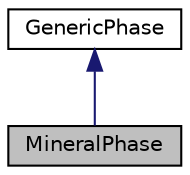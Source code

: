 digraph "MineralPhase"
{
 // INTERACTIVE_SVG=YES
 // LATEX_PDF_SIZE
  bgcolor="transparent";
  edge [fontname="Helvetica",fontsize="10",labelfontname="Helvetica",labelfontsize="10"];
  node [fontname="Helvetica",fontsize="10",shape=record];
  Node1 [label="MineralPhase",height=0.2,width=0.4,color="black", fillcolor="grey75", style="filled", fontcolor="black",tooltip="The class used to configure a pure mineral phase."];
  Node2 -> Node1 [dir="back",color="midnightblue",fontsize="10",style="solid",fontname="Helvetica"];
  Node2 [label="GenericPhase",height=0.2,width=0.4,color="black",URL="$class_reaktoro_1_1_generic_phase.html",tooltip="The base type for all other classes defining more specific phases."];
}
